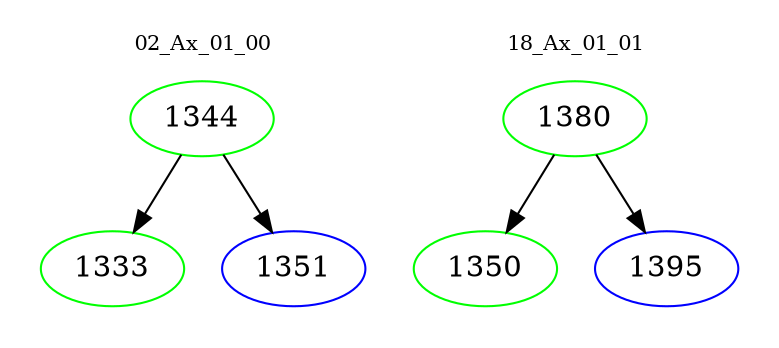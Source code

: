 digraph{
subgraph cluster_0 {
color = white
label = "02_Ax_01_00";
fontsize=10;
T0_1344 [label="1344", color="green"]
T0_1344 -> T0_1333 [color="black"]
T0_1333 [label="1333", color="green"]
T0_1344 -> T0_1351 [color="black"]
T0_1351 [label="1351", color="blue"]
}
subgraph cluster_1 {
color = white
label = "18_Ax_01_01";
fontsize=10;
T1_1380 [label="1380", color="green"]
T1_1380 -> T1_1350 [color="black"]
T1_1350 [label="1350", color="green"]
T1_1380 -> T1_1395 [color="black"]
T1_1395 [label="1395", color="blue"]
}
}
